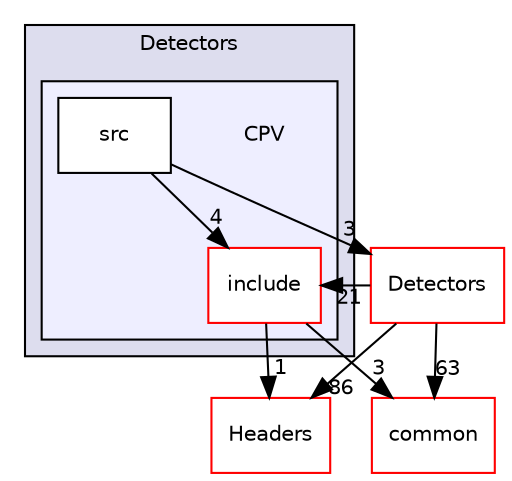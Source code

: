 digraph "/home/travis/build/AliceO2Group/AliceO2/DataFormats/Detectors/CPV" {
  bgcolor=transparent;
  compound=true
  node [ fontsize="10", fontname="Helvetica"];
  edge [ labelfontsize="10", labelfontname="Helvetica"];
  subgraph clusterdir_2801adc79bf3c286b1b479858d2cade4 {
    graph [ bgcolor="#ddddee", pencolor="black", label="Detectors" fontname="Helvetica", fontsize="10", URL="dir_2801adc79bf3c286b1b479858d2cade4.html"]
  subgraph clusterdir_5f6d292ca2419da7018633e590fa1740 {
    graph [ bgcolor="#eeeeff", pencolor="black", label="" URL="dir_5f6d292ca2419da7018633e590fa1740.html"];
    dir_5f6d292ca2419da7018633e590fa1740 [shape=plaintext label="CPV"];
    dir_efdbb5e02fd5ee47e8a167396a4aa1aa [shape=box label="include" color="red" fillcolor="white" style="filled" URL="dir_efdbb5e02fd5ee47e8a167396a4aa1aa.html"];
    dir_c0b373e6ee82d770cd67f26e854cda8f [shape=box label="src" color="black" fillcolor="white" style="filled" URL="dir_c0b373e6ee82d770cd67f26e854cda8f.html"];
  }
  }
  dir_051dca18e802f8e9474f2e30d29c04e0 [shape=box label="Detectors" color="red" URL="dir_051dca18e802f8e9474f2e30d29c04e0.html"];
  dir_183e7c4434404fe9096e1bd8673e1fcf [shape=box label="Headers" color="red" URL="dir_183e7c4434404fe9096e1bd8673e1fcf.html"];
  dir_7924ba4398ae4560cd37376e44666c6d [shape=box label="common" color="red" URL="dir_7924ba4398ae4560cd37376e44666c6d.html"];
  dir_efdbb5e02fd5ee47e8a167396a4aa1aa->dir_183e7c4434404fe9096e1bd8673e1fcf [headlabel="1", labeldistance=1.5 headhref="dir_000107_000094.html"];
  dir_efdbb5e02fd5ee47e8a167396a4aa1aa->dir_7924ba4398ae4560cd37376e44666c6d [headlabel="3", labeldistance=1.5 headhref="dir_000107_000091.html"];
  dir_051dca18e802f8e9474f2e30d29c04e0->dir_efdbb5e02fd5ee47e8a167396a4aa1aa [headlabel="21", labeldistance=1.5 headhref="dir_000049_000107.html"];
  dir_051dca18e802f8e9474f2e30d29c04e0->dir_183e7c4434404fe9096e1bd8673e1fcf [headlabel="86", labeldistance=1.5 headhref="dir_000049_000094.html"];
  dir_051dca18e802f8e9474f2e30d29c04e0->dir_7924ba4398ae4560cd37376e44666c6d [headlabel="63", labeldistance=1.5 headhref="dir_000049_000091.html"];
  dir_c0b373e6ee82d770cd67f26e854cda8f->dir_efdbb5e02fd5ee47e8a167396a4aa1aa [headlabel="4", labeldistance=1.5 headhref="dir_000161_000107.html"];
  dir_c0b373e6ee82d770cd67f26e854cda8f->dir_051dca18e802f8e9474f2e30d29c04e0 [headlabel="3", labeldistance=1.5 headhref="dir_000161_000049.html"];
}
